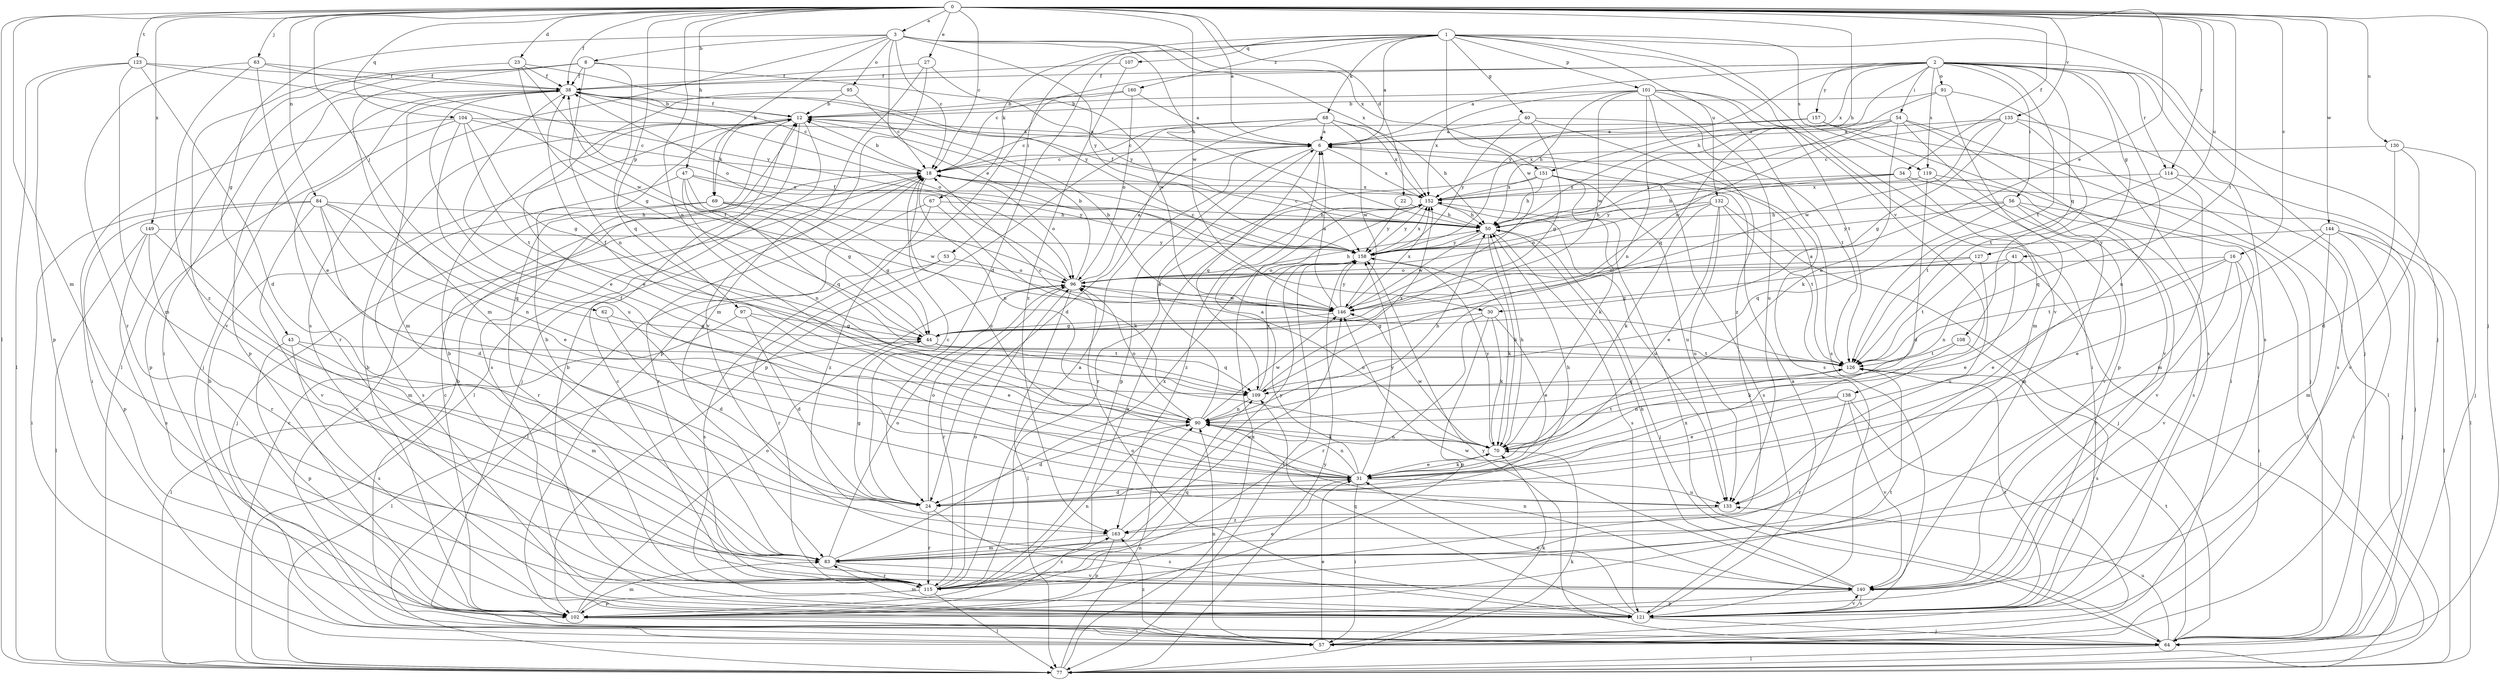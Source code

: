 strict digraph  {
0;
1;
2;
3;
6;
8;
12;
16;
18;
22;
23;
24;
27;
30;
31;
34;
38;
40;
41;
43;
44;
47;
50;
53;
54;
56;
57;
62;
63;
64;
67;
68;
69;
70;
77;
83;
84;
90;
91;
95;
96;
97;
101;
102;
104;
107;
108;
109;
114;
115;
119;
121;
123;
126;
127;
130;
132;
133;
135;
138;
140;
144;
146;
149;
151;
152;
157;
158;
160;
163;
0 -> 3  [label=a];
0 -> 6  [label=a];
0 -> 16  [label=c];
0 -> 18  [label=c];
0 -> 22  [label=d];
0 -> 23  [label=d];
0 -> 27  [label=e];
0 -> 30  [label=e];
0 -> 34  [label=f];
0 -> 38  [label=f];
0 -> 47  [label=h];
0 -> 50  [label=h];
0 -> 62  [label=j];
0 -> 63  [label=j];
0 -> 64  [label=j];
0 -> 77  [label=l];
0 -> 83  [label=m];
0 -> 84  [label=n];
0 -> 90  [label=n];
0 -> 97  [label=p];
0 -> 104  [label=q];
0 -> 114  [label=r];
0 -> 123  [label=t];
0 -> 126  [label=t];
0 -> 127  [label=u];
0 -> 130  [label=u];
0 -> 135  [label=v];
0 -> 144  [label=w];
0 -> 146  [label=w];
0 -> 149  [label=x];
1 -> 6  [label=a];
1 -> 24  [label=d];
1 -> 40  [label=g];
1 -> 53  [label=i];
1 -> 64  [label=j];
1 -> 67  [label=k];
1 -> 68  [label=k];
1 -> 101  [label=p];
1 -> 107  [label=q];
1 -> 119  [label=s];
1 -> 132  [label=u];
1 -> 138  [label=v];
1 -> 140  [label=v];
1 -> 146  [label=w];
1 -> 160  [label=z];
2 -> 6  [label=a];
2 -> 18  [label=c];
2 -> 38  [label=f];
2 -> 41  [label=g];
2 -> 50  [label=h];
2 -> 54  [label=i];
2 -> 56  [label=i];
2 -> 64  [label=j];
2 -> 91  [label=o];
2 -> 108  [label=q];
2 -> 114  [label=r];
2 -> 119  [label=s];
2 -> 121  [label=s];
2 -> 126  [label=t];
2 -> 133  [label=u];
2 -> 151  [label=x];
2 -> 157  [label=y];
2 -> 158  [label=y];
3 -> 8  [label=b];
3 -> 18  [label=c];
3 -> 30  [label=e];
3 -> 43  [label=g];
3 -> 50  [label=h];
3 -> 69  [label=k];
3 -> 95  [label=o];
3 -> 121  [label=s];
3 -> 151  [label=x];
3 -> 152  [label=x];
3 -> 158  [label=y];
6 -> 18  [label=c];
6 -> 102  [label=p];
6 -> 109  [label=q];
6 -> 152  [label=x];
8 -> 38  [label=f];
8 -> 57  [label=i];
8 -> 77  [label=l];
8 -> 83  [label=m];
8 -> 90  [label=n];
8 -> 109  [label=q];
8 -> 158  [label=y];
12 -> 6  [label=a];
12 -> 38  [label=f];
12 -> 64  [label=j];
12 -> 69  [label=k];
12 -> 77  [label=l];
12 -> 121  [label=s];
16 -> 31  [label=e];
16 -> 57  [label=i];
16 -> 96  [label=o];
16 -> 115  [label=r];
16 -> 126  [label=t];
16 -> 140  [label=v];
18 -> 12  [label=b];
18 -> 90  [label=n];
18 -> 96  [label=o];
18 -> 115  [label=r];
18 -> 152  [label=x];
22 -> 50  [label=h];
22 -> 158  [label=y];
23 -> 38  [label=f];
23 -> 44  [label=g];
23 -> 96  [label=o];
23 -> 140  [label=v];
23 -> 158  [label=y];
24 -> 18  [label=c];
24 -> 44  [label=g];
24 -> 50  [label=h];
24 -> 96  [label=o];
24 -> 115  [label=r];
24 -> 121  [label=s];
27 -> 38  [label=f];
27 -> 83  [label=m];
27 -> 140  [label=v];
27 -> 146  [label=w];
30 -> 31  [label=e];
30 -> 44  [label=g];
30 -> 70  [label=k];
30 -> 102  [label=p];
30 -> 115  [label=r];
31 -> 6  [label=a];
31 -> 18  [label=c];
31 -> 24  [label=d];
31 -> 57  [label=i];
31 -> 70  [label=k];
31 -> 90  [label=n];
31 -> 133  [label=u];
31 -> 158  [label=y];
34 -> 50  [label=h];
34 -> 64  [label=j];
34 -> 109  [label=q];
34 -> 152  [label=x];
34 -> 158  [label=y];
38 -> 12  [label=b];
38 -> 18  [label=c];
38 -> 31  [label=e];
38 -> 64  [label=j];
38 -> 83  [label=m];
38 -> 96  [label=o];
38 -> 102  [label=p];
38 -> 115  [label=r];
40 -> 6  [label=a];
40 -> 44  [label=g];
40 -> 121  [label=s];
40 -> 126  [label=t];
40 -> 158  [label=y];
41 -> 31  [label=e];
41 -> 77  [label=l];
41 -> 90  [label=n];
41 -> 96  [label=o];
43 -> 83  [label=m];
43 -> 102  [label=p];
43 -> 121  [label=s];
43 -> 126  [label=t];
44 -> 38  [label=f];
44 -> 77  [label=l];
44 -> 109  [label=q];
44 -> 126  [label=t];
47 -> 44  [label=g];
47 -> 90  [label=n];
47 -> 109  [label=q];
47 -> 121  [label=s];
47 -> 152  [label=x];
47 -> 158  [label=y];
50 -> 18  [label=c];
50 -> 38  [label=f];
50 -> 64  [label=j];
50 -> 70  [label=k];
50 -> 121  [label=s];
50 -> 146  [label=w];
50 -> 158  [label=y];
53 -> 96  [label=o];
53 -> 115  [label=r];
53 -> 121  [label=s];
54 -> 6  [label=a];
54 -> 64  [label=j];
54 -> 70  [label=k];
54 -> 102  [label=p];
54 -> 140  [label=v];
54 -> 146  [label=w];
54 -> 158  [label=y];
56 -> 50  [label=h];
56 -> 77  [label=l];
56 -> 83  [label=m];
56 -> 109  [label=q];
56 -> 140  [label=v];
56 -> 158  [label=y];
57 -> 12  [label=b];
57 -> 31  [label=e];
57 -> 70  [label=k];
57 -> 90  [label=n];
57 -> 163  [label=z];
62 -> 24  [label=d];
62 -> 44  [label=g];
63 -> 31  [label=e];
63 -> 38  [label=f];
63 -> 115  [label=r];
63 -> 158  [label=y];
63 -> 163  [label=z];
64 -> 12  [label=b];
64 -> 18  [label=c];
64 -> 77  [label=l];
64 -> 126  [label=t];
64 -> 133  [label=u];
64 -> 152  [label=x];
64 -> 158  [label=y];
67 -> 50  [label=h];
67 -> 70  [label=k];
67 -> 77  [label=l];
67 -> 163  [label=z];
68 -> 6  [label=a];
68 -> 18  [label=c];
68 -> 24  [label=d];
68 -> 50  [label=h];
68 -> 102  [label=p];
68 -> 146  [label=w];
68 -> 152  [label=x];
69 -> 44  [label=g];
69 -> 50  [label=h];
69 -> 64  [label=j];
69 -> 115  [label=r];
69 -> 146  [label=w];
70 -> 31  [label=e];
70 -> 50  [label=h];
70 -> 90  [label=n];
70 -> 96  [label=o];
70 -> 126  [label=t];
70 -> 146  [label=w];
70 -> 158  [label=y];
77 -> 18  [label=c];
77 -> 70  [label=k];
77 -> 90  [label=n];
77 -> 152  [label=x];
77 -> 158  [label=y];
83 -> 12  [label=b];
83 -> 96  [label=o];
83 -> 115  [label=r];
83 -> 140  [label=v];
83 -> 146  [label=w];
83 -> 152  [label=x];
84 -> 24  [label=d];
84 -> 31  [label=e];
84 -> 50  [label=h];
84 -> 57  [label=i];
84 -> 90  [label=n];
84 -> 102  [label=p];
84 -> 109  [label=q];
84 -> 140  [label=v];
90 -> 6  [label=a];
90 -> 24  [label=d];
90 -> 50  [label=h];
90 -> 70  [label=k];
90 -> 96  [label=o];
90 -> 146  [label=w];
91 -> 12  [label=b];
91 -> 83  [label=m];
91 -> 109  [label=q];
91 -> 121  [label=s];
95 -> 12  [label=b];
95 -> 18  [label=c];
95 -> 31  [label=e];
96 -> 6  [label=a];
96 -> 12  [label=b];
96 -> 38  [label=f];
96 -> 50  [label=h];
96 -> 77  [label=l];
96 -> 115  [label=r];
96 -> 146  [label=w];
97 -> 24  [label=d];
97 -> 31  [label=e];
97 -> 44  [label=g];
97 -> 77  [label=l];
101 -> 12  [label=b];
101 -> 50  [label=h];
101 -> 57  [label=i];
101 -> 90  [label=n];
101 -> 121  [label=s];
101 -> 126  [label=t];
101 -> 133  [label=u];
101 -> 146  [label=w];
101 -> 152  [label=x];
101 -> 163  [label=z];
102 -> 12  [label=b];
102 -> 18  [label=c];
102 -> 57  [label=i];
102 -> 83  [label=m];
102 -> 96  [label=o];
102 -> 126  [label=t];
102 -> 152  [label=x];
104 -> 6  [label=a];
104 -> 18  [label=c];
104 -> 44  [label=g];
104 -> 57  [label=i];
104 -> 102  [label=p];
104 -> 126  [label=t];
104 -> 133  [label=u];
107 -> 38  [label=f];
107 -> 163  [label=z];
108 -> 70  [label=k];
108 -> 121  [label=s];
108 -> 126  [label=t];
109 -> 38  [label=f];
109 -> 90  [label=n];
109 -> 152  [label=x];
109 -> 158  [label=y];
114 -> 77  [label=l];
114 -> 83  [label=m];
114 -> 126  [label=t];
114 -> 152  [label=x];
115 -> 6  [label=a];
115 -> 12  [label=b];
115 -> 18  [label=c];
115 -> 31  [label=e];
115 -> 77  [label=l];
115 -> 90  [label=n];
115 -> 96  [label=o];
115 -> 102  [label=p];
115 -> 109  [label=q];
115 -> 163  [label=z];
119 -> 24  [label=d];
119 -> 121  [label=s];
119 -> 140  [label=v];
119 -> 152  [label=x];
121 -> 6  [label=a];
121 -> 12  [label=b];
121 -> 31  [label=e];
121 -> 64  [label=j];
121 -> 83  [label=m];
121 -> 96  [label=o];
121 -> 109  [label=q];
121 -> 126  [label=t];
121 -> 140  [label=v];
123 -> 24  [label=d];
123 -> 38  [label=f];
123 -> 77  [label=l];
123 -> 83  [label=m];
123 -> 102  [label=p];
123 -> 146  [label=w];
126 -> 6  [label=a];
126 -> 18  [label=c];
126 -> 109  [label=q];
127 -> 44  [label=g];
127 -> 96  [label=o];
127 -> 126  [label=t];
127 -> 133  [label=u];
130 -> 18  [label=c];
130 -> 24  [label=d];
130 -> 64  [label=j];
130 -> 140  [label=v];
132 -> 31  [label=e];
132 -> 50  [label=h];
132 -> 64  [label=j];
132 -> 70  [label=k];
132 -> 96  [label=o];
132 -> 126  [label=t];
132 -> 133  [label=u];
133 -> 38  [label=f];
133 -> 163  [label=z];
135 -> 6  [label=a];
135 -> 44  [label=g];
135 -> 121  [label=s];
135 -> 126  [label=t];
135 -> 146  [label=w];
135 -> 152  [label=x];
138 -> 31  [label=e];
138 -> 57  [label=i];
138 -> 90  [label=n];
138 -> 115  [label=r];
138 -> 140  [label=v];
140 -> 50  [label=h];
140 -> 90  [label=n];
140 -> 102  [label=p];
140 -> 121  [label=s];
140 -> 146  [label=w];
144 -> 31  [label=e];
144 -> 57  [label=i];
144 -> 64  [label=j];
144 -> 77  [label=l];
144 -> 83  [label=m];
144 -> 158  [label=y];
146 -> 6  [label=a];
146 -> 12  [label=b];
146 -> 44  [label=g];
146 -> 152  [label=x];
146 -> 158  [label=y];
149 -> 77  [label=l];
149 -> 83  [label=m];
149 -> 115  [label=r];
149 -> 121  [label=s];
149 -> 158  [label=y];
151 -> 50  [label=h];
151 -> 70  [label=k];
151 -> 115  [label=r];
151 -> 121  [label=s];
151 -> 133  [label=u];
151 -> 152  [label=x];
152 -> 50  [label=h];
152 -> 133  [label=u];
152 -> 158  [label=y];
152 -> 163  [label=z];
157 -> 6  [label=a];
157 -> 18  [label=c];
157 -> 57  [label=i];
157 -> 77  [label=l];
158 -> 18  [label=c];
158 -> 70  [label=k];
158 -> 77  [label=l];
158 -> 96  [label=o];
158 -> 152  [label=x];
160 -> 6  [label=a];
160 -> 12  [label=b];
160 -> 96  [label=o];
160 -> 102  [label=p];
163 -> 83  [label=m];
163 -> 102  [label=p];
163 -> 158  [label=y];
}
